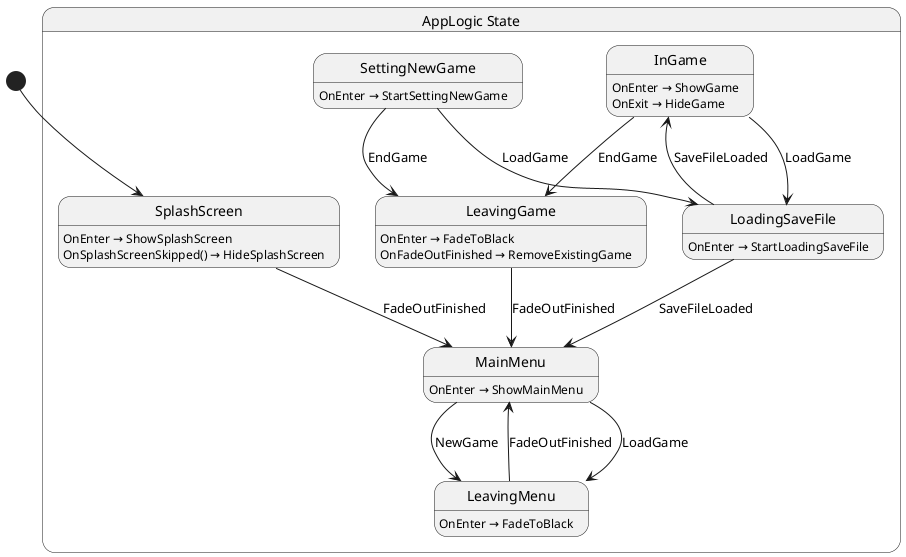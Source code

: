 @startuml AppLogic
state "AppLogic State" as Nanomachine_AppLogic_State {
  state "InGame" as Nanomachine_AppLogic_State_InGame
  state "LeavingGame" as Nanomachine_AppLogic_State_LeavingGame
  state "LeavingMenu" as Nanomachine_AppLogic_State_LeavingMenu
  state "LoadingSaveFile" as Nanomachine_AppLogic_State_LoadingSaveFile
  state "MainMenu" as Nanomachine_AppLogic_State_MainMenu
  state "SettingNewGame" as Nanomachine_AppLogic_State_SettingNewGame
  state "SplashScreen" as Nanomachine_AppLogic_State_SplashScreen
}

Nanomachine_AppLogic_State_InGame --> Nanomachine_AppLogic_State_LeavingGame : EndGame
Nanomachine_AppLogic_State_InGame --> Nanomachine_AppLogic_State_LoadingSaveFile : LoadGame
Nanomachine_AppLogic_State_LeavingGame --> Nanomachine_AppLogic_State_MainMenu : FadeOutFinished
Nanomachine_AppLogic_State_LeavingMenu --> Nanomachine_AppLogic_State_MainMenu : FadeOutFinished
Nanomachine_AppLogic_State_LoadingSaveFile --> Nanomachine_AppLogic_State_InGame : SaveFileLoaded
Nanomachine_AppLogic_State_LoadingSaveFile --> Nanomachine_AppLogic_State_MainMenu : SaveFileLoaded
Nanomachine_AppLogic_State_MainMenu --> Nanomachine_AppLogic_State_LeavingMenu : LoadGame
Nanomachine_AppLogic_State_MainMenu --> Nanomachine_AppLogic_State_LeavingMenu : NewGame
Nanomachine_AppLogic_State_SettingNewGame --> Nanomachine_AppLogic_State_LeavingGame : EndGame
Nanomachine_AppLogic_State_SettingNewGame --> Nanomachine_AppLogic_State_LoadingSaveFile : LoadGame
Nanomachine_AppLogic_State_SplashScreen --> Nanomachine_AppLogic_State_MainMenu : FadeOutFinished

Nanomachine_AppLogic_State_InGame : OnEnter → ShowGame
Nanomachine_AppLogic_State_InGame : OnExit → HideGame
Nanomachine_AppLogic_State_LeavingGame : OnEnter → FadeToBlack
Nanomachine_AppLogic_State_LeavingGame : OnFadeOutFinished → RemoveExistingGame
Nanomachine_AppLogic_State_LeavingMenu : OnEnter → FadeToBlack
Nanomachine_AppLogic_State_LoadingSaveFile : OnEnter → StartLoadingSaveFile
Nanomachine_AppLogic_State_MainMenu : OnEnter → ShowMainMenu
Nanomachine_AppLogic_State_SettingNewGame : OnEnter → StartSettingNewGame
Nanomachine_AppLogic_State_SplashScreen : OnEnter → ShowSplashScreen
Nanomachine_AppLogic_State_SplashScreen : OnSplashScreenSkipped() → HideSplashScreen

[*] --> Nanomachine_AppLogic_State_SplashScreen
@enduml